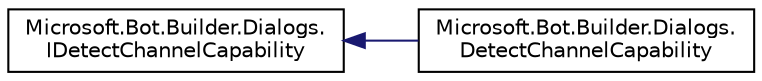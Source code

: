 digraph "Graphical Class Hierarchy"
{
  edge [fontname="Helvetica",fontsize="10",labelfontname="Helvetica",labelfontsize="10"];
  node [fontname="Helvetica",fontsize="10",shape=record];
  rankdir="LR";
  Node1 [label="Microsoft.Bot.Builder.Dialogs.\lIDetectChannelCapability",height=0.2,width=0.4,color="black", fillcolor="white", style="filled",URL="$d4/d23/interface_microsoft_1_1_bot_1_1_builder_1_1_dialogs_1_1_i_detect_channel_capability.html",tooltip="Channel capability detector. "];
  Node1 -> Node2 [dir="back",color="midnightblue",fontsize="10",style="solid",fontname="Helvetica"];
  Node2 [label="Microsoft.Bot.Builder.Dialogs.\lDetectChannelCapability",height=0.2,width=0.4,color="black", fillcolor="white", style="filled",URL="$d9/d6d/class_microsoft_1_1_bot_1_1_builder_1_1_dialogs_1_1_detect_channel_capability.html"];
}
